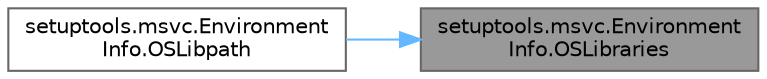 digraph "setuptools.msvc.EnvironmentInfo.OSLibraries"
{
 // LATEX_PDF_SIZE
  bgcolor="transparent";
  edge [fontname=Helvetica,fontsize=10,labelfontname=Helvetica,labelfontsize=10];
  node [fontname=Helvetica,fontsize=10,shape=box,height=0.2,width=0.4];
  rankdir="RL";
  Node1 [id="Node000001",label="setuptools.msvc.Environment\lInfo.OSLibraries",height=0.2,width=0.4,color="gray40", fillcolor="grey60", style="filled", fontcolor="black",tooltip=" "];
  Node1 -> Node2 [id="edge1_Node000001_Node000002",dir="back",color="steelblue1",style="solid",tooltip=" "];
  Node2 [id="Node000002",label="setuptools.msvc.Environment\lInfo.OSLibpath",height=0.2,width=0.4,color="grey40", fillcolor="white", style="filled",URL="$classsetuptools_1_1msvc_1_1_environment_info.html#a1484cfd87da24a998b85a7ab7e49d143",tooltip=" "];
}
